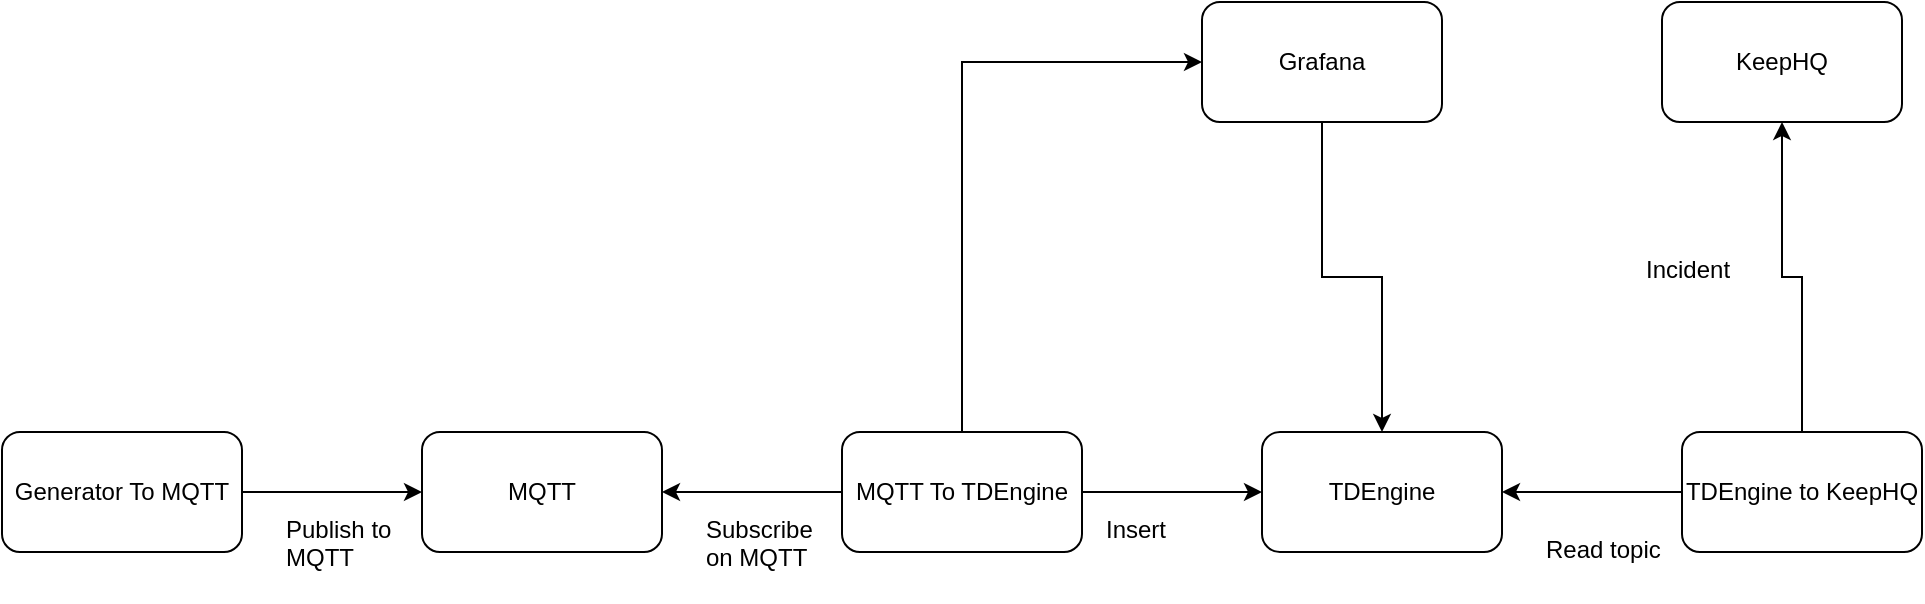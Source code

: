 <mxfile version="22.1.22" type="embed">
  <diagram name="Page-1" id="n6Rv9YjIyv336KenJms3">
    <mxGraphModel dx="1987" dy="883" grid="1" gridSize="10" guides="1" tooltips="1" connect="1" arrows="1" fold="1" page="1" pageScale="1" pageWidth="827" pageHeight="1169" math="0" shadow="0">
      <root>
        <mxCell id="0" />
        <mxCell id="1" parent="0" />
        <mxCell id="JX7bwGu5Rn9htQJcEjx7-1" value="MQTT" style="rounded=1;whiteSpace=wrap;html=1;" parent="1" vertex="1">
          <mxGeometry x="-160" y="365" width="120" height="60" as="geometry" />
        </mxCell>
        <mxCell id="Efv2-FmZEsQ7UhGXycy9-3" style="edgeStyle=orthogonalEdgeStyle;rounded=0;orthogonalLoop=1;jettySize=auto;html=1;" parent="1" source="JX7bwGu5Rn9htQJcEjx7-2" target="JX7bwGu5Rn9htQJcEjx7-10" edge="1">
          <mxGeometry relative="1" as="geometry" />
        </mxCell>
        <mxCell id="Efv2-FmZEsQ7UhGXycy9-13" style="edgeStyle=orthogonalEdgeStyle;rounded=0;orthogonalLoop=1;jettySize=auto;html=1;exitX=0;exitY=0.5;exitDx=0;exitDy=0;entryX=1;entryY=0.5;entryDx=0;entryDy=0;" parent="1" source="JX7bwGu5Rn9htQJcEjx7-2" target="JX7bwGu5Rn9htQJcEjx7-1" edge="1">
          <mxGeometry relative="1" as="geometry" />
        </mxCell>
        <mxCell id="3" style="edgeStyle=orthogonalEdgeStyle;rounded=0;orthogonalLoop=1;jettySize=auto;html=1;exitX=0.5;exitY=0;exitDx=0;exitDy=0;entryX=0;entryY=0.5;entryDx=0;entryDy=0;" edge="1" parent="1" source="JX7bwGu5Rn9htQJcEjx7-2" target="2">
          <mxGeometry relative="1" as="geometry" />
        </mxCell>
        <mxCell id="JX7bwGu5Rn9htQJcEjx7-2" value="MQTT To TDEngine" style="rounded=1;whiteSpace=wrap;html=1;" parent="1" vertex="1">
          <mxGeometry x="50" y="365" width="120" height="60" as="geometry" />
        </mxCell>
        <mxCell id="JX7bwGu5Rn9htQJcEjx7-4" value="Generator To MQTT" style="rounded=1;whiteSpace=wrap;html=1;" parent="1" vertex="1">
          <mxGeometry x="-370" y="365" width="120" height="60" as="geometry" />
        </mxCell>
        <mxCell id="JX7bwGu5Rn9htQJcEjx7-11" style="edgeStyle=orthogonalEdgeStyle;rounded=0;orthogonalLoop=1;jettySize=auto;html=1;entryX=0;entryY=0.5;entryDx=0;entryDy=0;exitX=1;exitY=0.5;exitDx=0;exitDy=0;" parent="1" source="JX7bwGu5Rn9htQJcEjx7-4" target="JX7bwGu5Rn9htQJcEjx7-1" edge="1">
          <mxGeometry relative="1" as="geometry" />
        </mxCell>
        <mxCell id="JX7bwGu5Rn9htQJcEjx7-10" value="TDEngine" style="rounded=1;whiteSpace=wrap;html=1;" parent="1" vertex="1">
          <mxGeometry x="260" y="365" width="120" height="60" as="geometry" />
        </mxCell>
        <mxCell id="Efv2-FmZEsQ7UhGXycy9-5" style="edgeStyle=orthogonalEdgeStyle;rounded=0;orthogonalLoop=1;jettySize=auto;html=1;" parent="1" source="Efv2-FmZEsQ7UhGXycy9-4" target="JX7bwGu5Rn9htQJcEjx7-10" edge="1">
          <mxGeometry relative="1" as="geometry" />
        </mxCell>
        <mxCell id="Efv2-FmZEsQ7UhGXycy9-7" style="edgeStyle=orthogonalEdgeStyle;rounded=0;orthogonalLoop=1;jettySize=auto;html=1;" parent="1" source="Efv2-FmZEsQ7UhGXycy9-4" target="Efv2-FmZEsQ7UhGXycy9-6" edge="1">
          <mxGeometry relative="1" as="geometry" />
        </mxCell>
        <mxCell id="Efv2-FmZEsQ7UhGXycy9-4" value="TDEngine to KeepHQ" style="rounded=1;whiteSpace=wrap;html=1;" parent="1" vertex="1">
          <mxGeometry x="470" y="365" width="120" height="60" as="geometry" />
        </mxCell>
        <mxCell id="Efv2-FmZEsQ7UhGXycy9-6" value="KeepHQ" style="rounded=1;whiteSpace=wrap;html=1;" parent="1" vertex="1">
          <mxGeometry x="460" y="150" width="120" height="60" as="geometry" />
        </mxCell>
        <mxCell id="Efv2-FmZEsQ7UhGXycy9-9" value="Read topic" style="text;whiteSpace=wrap;html=1;" parent="1" vertex="1">
          <mxGeometry x="400" y="410" width="60" height="40" as="geometry" />
        </mxCell>
        <mxCell id="Efv2-FmZEsQ7UhGXycy9-10" value="Insert" style="text;whiteSpace=wrap;html=1;" parent="1" vertex="1">
          <mxGeometry x="180" y="400" width="60" height="40" as="geometry" />
        </mxCell>
        <mxCell id="Efv2-FmZEsQ7UhGXycy9-11" value="Publish to MQTT" style="text;whiteSpace=wrap;html=1;" parent="1" vertex="1">
          <mxGeometry x="-230" y="400" width="60" height="40" as="geometry" />
        </mxCell>
        <mxCell id="Efv2-FmZEsQ7UhGXycy9-12" value="Subscribe on MQTT" style="text;whiteSpace=wrap;html=1;" parent="1" vertex="1">
          <mxGeometry x="-20" y="400" width="60" height="40" as="geometry" />
        </mxCell>
        <mxCell id="Efv2-FmZEsQ7UhGXycy9-14" value="Incident" style="text;whiteSpace=wrap;html=1;" parent="1" vertex="1">
          <mxGeometry x="450" y="270" width="60" height="40" as="geometry" />
        </mxCell>
        <mxCell id="4" style="edgeStyle=orthogonalEdgeStyle;rounded=0;orthogonalLoop=1;jettySize=auto;html=1;exitX=0.5;exitY=1;exitDx=0;exitDy=0;entryX=0.5;entryY=0;entryDx=0;entryDy=0;" edge="1" parent="1" source="2" target="JX7bwGu5Rn9htQJcEjx7-10">
          <mxGeometry relative="1" as="geometry" />
        </mxCell>
        <mxCell id="2" value="Grafana" style="rounded=1;whiteSpace=wrap;html=1;" vertex="1" parent="1">
          <mxGeometry x="230" y="150" width="120" height="60" as="geometry" />
        </mxCell>
      </root>
    </mxGraphModel>
  </diagram>
</mxfile>
